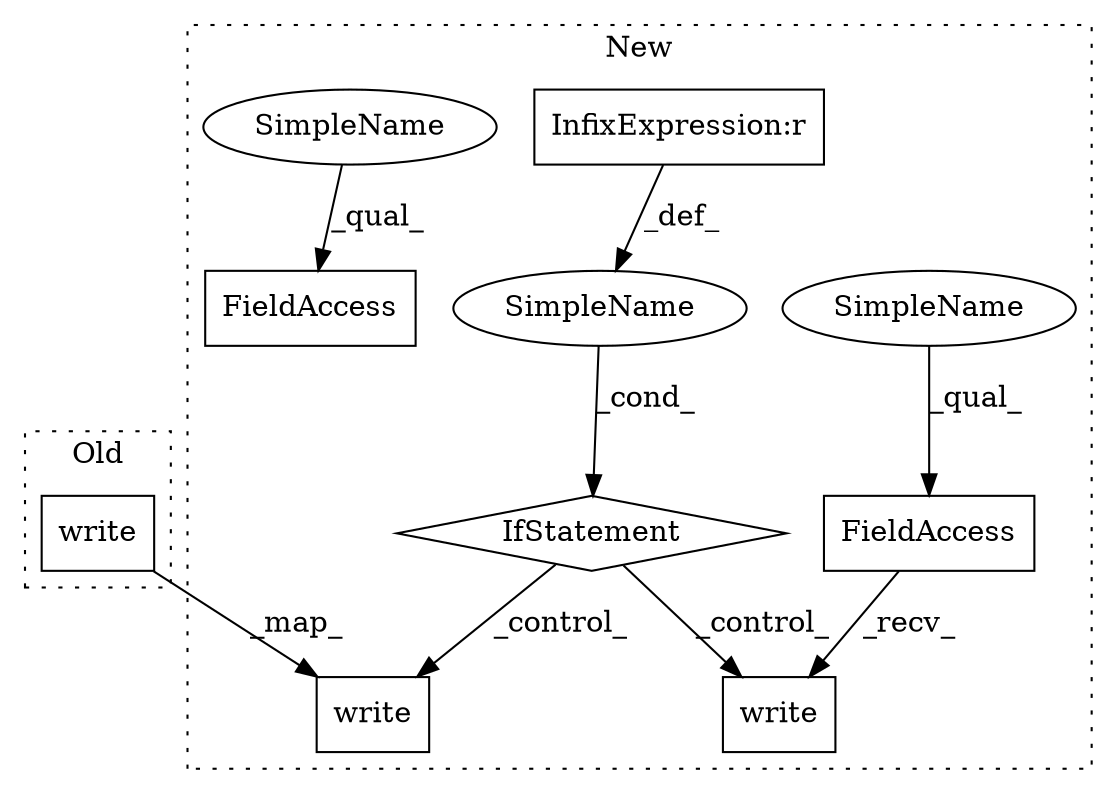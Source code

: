 digraph G {
subgraph cluster0 {
1 [label="write" a="32" s="225,259" l="6,1" shape="box"];
label = "Old";
style="dotted";
}
subgraph cluster1 {
2 [label="write" a="32" s="274,311" l="6,1" shape="box"];
3 [label="IfStatement" a="25" s="226,253" l="4,2" shape="diamond"];
4 [label="SimpleName" a="42" s="" l="" shape="ellipse"];
5 [label="InfixExpression:r" a="27" s="244" l="4" shape="box"];
6 [label="write" a="32" s="380,415" l="6,1" shape="box"];
7 [label="FieldAccess" a="22" s="369" l="10" shape="box"];
8 [label="FieldAccess" a="22" s="334" l="14" shape="box"];
9 [label="SimpleName" a="42" s="369" l="3" shape="ellipse"];
10 [label="SimpleName" a="42" s="334" l="3" shape="ellipse"];
label = "New";
style="dotted";
}
1 -> 2 [label="_map_"];
3 -> 2 [label="_control_"];
3 -> 6 [label="_control_"];
4 -> 3 [label="_cond_"];
5 -> 4 [label="_def_"];
7 -> 6 [label="_recv_"];
9 -> 7 [label="_qual_"];
10 -> 8 [label="_qual_"];
}